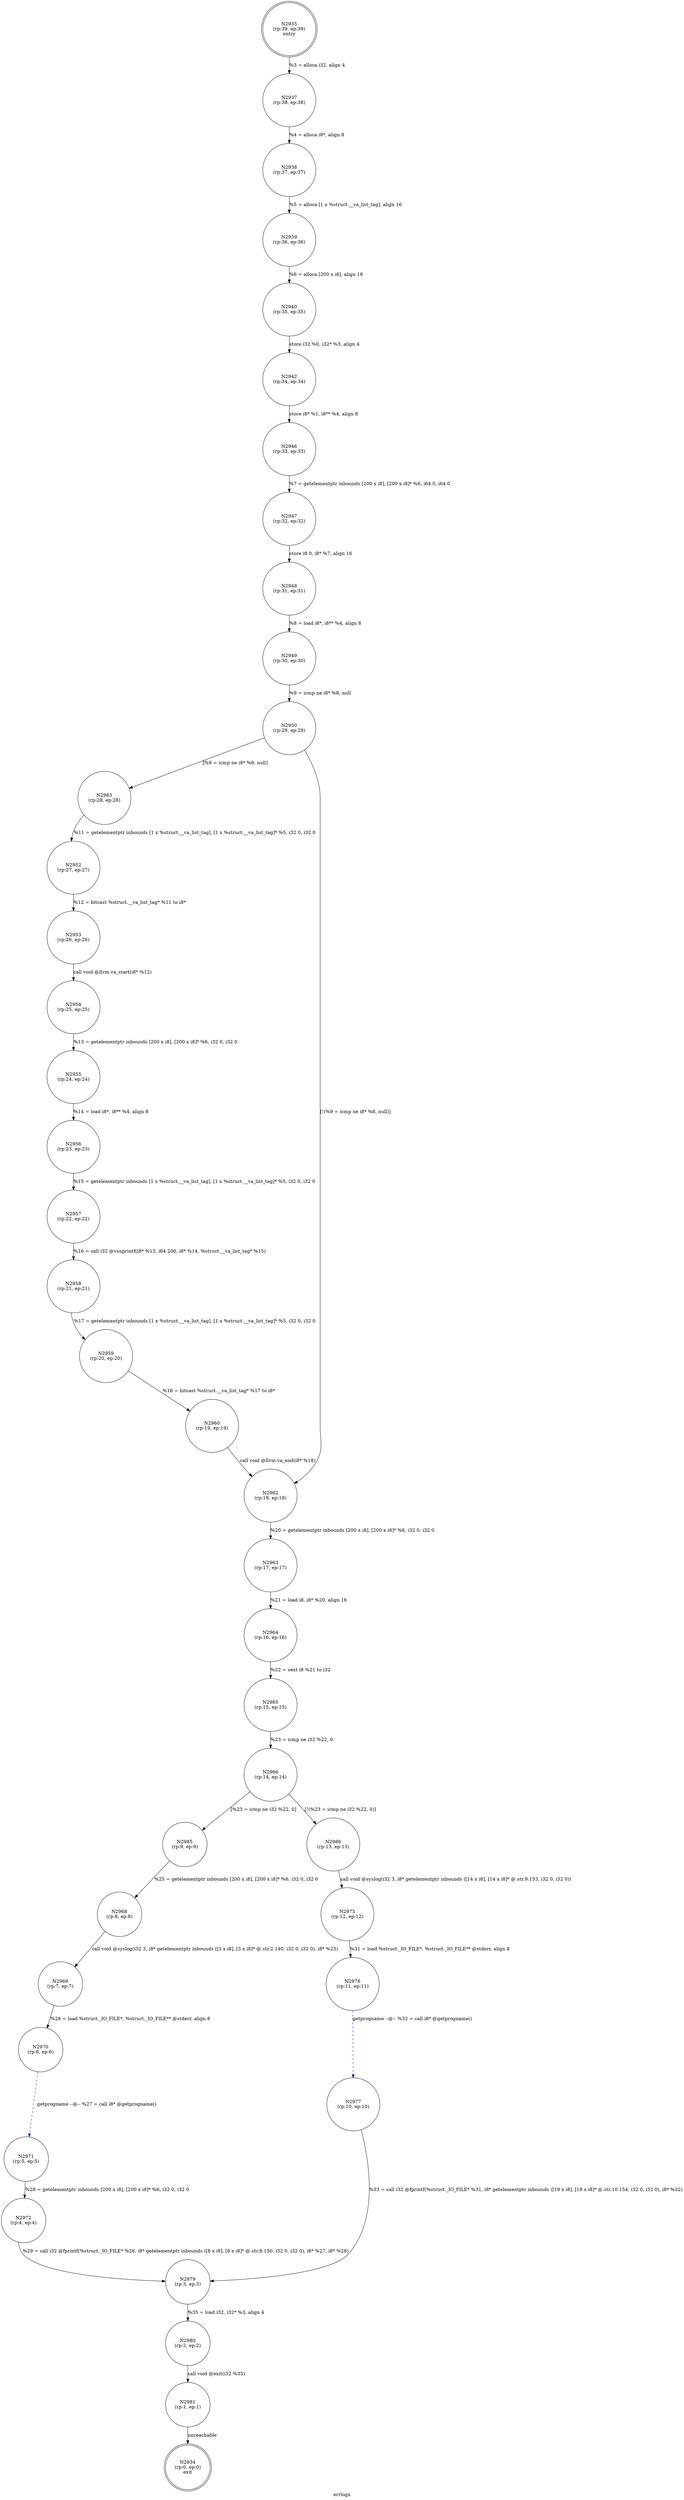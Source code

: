 digraph errlogx {
label="errlogx"
2934 [label="N2934\n(rp:0, ep:0)\nexit", shape="doublecircle"]
2935 [label="N2935\n(rp:39, ep:39)\nentry", shape="doublecircle"]
2935 -> 2937 [label="%3 = alloca i32, align 4"]
2937 [label="N2937\n(rp:38, ep:38)", shape="circle"]
2937 -> 2938 [label="%4 = alloca i8*, align 8"]
2938 [label="N2938\n(rp:37, ep:37)", shape="circle"]
2938 -> 2939 [label="%5 = alloca [1 x %struct.__va_list_tag], align 16"]
2939 [label="N2939\n(rp:36, ep:36)", shape="circle"]
2939 -> 2940 [label="%6 = alloca [200 x i8], align 16"]
2940 [label="N2940\n(rp:35, ep:35)", shape="circle"]
2940 -> 2942 [label="store i32 %0, i32* %3, align 4"]
2942 [label="N2942\n(rp:34, ep:34)", shape="circle"]
2942 -> 2946 [label="store i8* %1, i8** %4, align 8"]
2946 [label="N2946\n(rp:33, ep:33)", shape="circle"]
2946 -> 2947 [label="%7 = getelementptr inbounds [200 x i8], [200 x i8]* %6, i64 0, i64 0"]
2947 [label="N2947\n(rp:32, ep:32)", shape="circle"]
2947 -> 2948 [label="store i8 0, i8* %7, align 16"]
2948 [label="N2948\n(rp:31, ep:31)", shape="circle"]
2948 -> 2949 [label="%8 = load i8*, i8** %4, align 8"]
2949 [label="N2949\n(rp:30, ep:30)", shape="circle"]
2949 -> 2950 [label="%9 = icmp ne i8* %8, null"]
2950 [label="N2950\n(rp:29, ep:29)", shape="circle"]
2950 -> 2983 [label="[%9 = icmp ne i8* %8, null]"]
2950 -> 2962 [label="[!(%9 = icmp ne i8* %8, null)]"]
2952 [label="N2952\n(rp:27, ep:27)", shape="circle"]
2952 -> 2953 [label="%12 = bitcast %struct.__va_list_tag* %11 to i8*"]
2953 [label="N2953\n(rp:26, ep:26)", shape="circle"]
2953 -> 2954 [label="call void @llvm.va_start(i8* %12)"]
2954 [label="N2954\n(rp:25, ep:25)", shape="circle"]
2954 -> 2955 [label="%13 = getelementptr inbounds [200 x i8], [200 x i8]* %6, i32 0, i32 0"]
2955 [label="N2955\n(rp:24, ep:24)", shape="circle"]
2955 -> 2956 [label="%14 = load i8*, i8** %4, align 8"]
2956 [label="N2956\n(rp:23, ep:23)", shape="circle"]
2956 -> 2957 [label="%15 = getelementptr inbounds [1 x %struct.__va_list_tag], [1 x %struct.__va_list_tag]* %5, i32 0, i32 0"]
2957 [label="N2957\n(rp:22, ep:22)", shape="circle"]
2957 -> 2958 [label="%16 = call i32 @vsnprintf(i8* %13, i64 200, i8* %14, %struct.__va_list_tag* %15)"]
2958 [label="N2958\n(rp:21, ep:21)", shape="circle"]
2958 -> 2959 [label="%17 = getelementptr inbounds [1 x %struct.__va_list_tag], [1 x %struct.__va_list_tag]* %5, i32 0, i32 0"]
2959 [label="N2959\n(rp:20, ep:20)", shape="circle"]
2959 -> 2960 [label="%18 = bitcast %struct.__va_list_tag* %17 to i8*"]
2960 [label="N2960\n(rp:19, ep:19)", shape="circle"]
2960 -> 2962 [label="call void @llvm.va_end(i8* %18)"]
2962 [label="N2962\n(rp:18, ep:18)", shape="circle"]
2962 -> 2963 [label="%20 = getelementptr inbounds [200 x i8], [200 x i8]* %6, i32 0, i32 0"]
2963 [label="N2963\n(rp:17, ep:17)", shape="circle"]
2963 -> 2964 [label="%21 = load i8, i8* %20, align 16"]
2964 [label="N2964\n(rp:16, ep:16)", shape="circle"]
2964 -> 2965 [label="%22 = sext i8 %21 to i32"]
2965 [label="N2965\n(rp:15, ep:15)", shape="circle"]
2965 -> 2966 [label="%23 = icmp ne i32 %22, 0"]
2966 [label="N2966\n(rp:14, ep:14)", shape="circle"]
2966 -> 2985 [label="[%23 = icmp ne i32 %22, 0]"]
2966 -> 2986 [label="[!(%23 = icmp ne i32 %22, 0)]"]
2968 [label="N2968\n(rp:8, ep:8)", shape="circle"]
2968 -> 2969 [label="call void @syslog(i32 3, i8* getelementptr inbounds ([3 x i8], [3 x i8]* @.str.2.140, i32 0, i32 0), i8* %25)"]
2969 [label="N2969\n(rp:7, ep:7)", shape="circle"]
2969 -> 2970 [label="%26 = load %struct._IO_FILE*, %struct._IO_FILE** @stderr, align 8"]
2970 [label="N2970\n(rp:6, ep:6)", shape="circle"]
2970 -> 2971 [label="getprogname --@-- %27 = call i8* @getprogname()", style="dashed", color="blue"]
2971 [label="N2971\n(rp:5, ep:5)", shape="circle"]
2971 -> 2972 [label="%28 = getelementptr inbounds [200 x i8], [200 x i8]* %6, i32 0, i32 0"]
2972 [label="N2972\n(rp:4, ep:4)", shape="circle"]
2972 -> 2979 [label="%29 = call i32 @fprintf(%struct._IO_FILE* %26, i8* getelementptr inbounds ([8 x i8], [8 x i8]* @.str.8.150, i32 0, i32 0), i8* %27, i8* %28)"]
2975 [label="N2975\n(rp:12, ep:12)", shape="circle"]
2975 -> 2976 [label="%31 = load %struct._IO_FILE*, %struct._IO_FILE** @stderr, align 8"]
2976 [label="N2976\n(rp:11, ep:11)", shape="circle"]
2976 -> 2977 [label="getprogname --@-- %32 = call i8* @getprogname()", style="dashed", color="blue"]
2977 [label="N2977\n(rp:10, ep:10)", shape="circle"]
2977 -> 2979 [label="%33 = call i32 @fprintf(%struct._IO_FILE* %31, i8* getelementptr inbounds ([19 x i8], [19 x i8]* @.str.10.154, i32 0, i32 0), i8* %32)"]
2979 [label="N2979\n(rp:3, ep:3)", shape="circle"]
2979 -> 2980 [label="%35 = load i32, i32* %3, align 4"]
2980 [label="N2980\n(rp:2, ep:2)", shape="circle"]
2980 -> 2981 [label="call void @exit(i32 %35)"]
2981 [label="N2981\n(rp:1, ep:1)", shape="circle"]
2981 -> 2934 [label="unreachable"]
2983 [label="N2983\n(rp:28, ep:28)", shape="circle"]
2983 -> 2952 [label="%11 = getelementptr inbounds [1 x %struct.__va_list_tag], [1 x %struct.__va_list_tag]* %5, i32 0, i32 0"]
2985 [label="N2985\n(rp:9, ep:9)", shape="circle"]
2985 -> 2968 [label="%25 = getelementptr inbounds [200 x i8], [200 x i8]* %6, i32 0, i32 0"]
2986 [label="N2986\n(rp:13, ep:13)", shape="circle"]
2986 -> 2975 [label="call void @syslog(i32 3, i8* getelementptr inbounds ([14 x i8], [14 x i8]* @.str.9.153, i32 0, i32 0))"]
}
